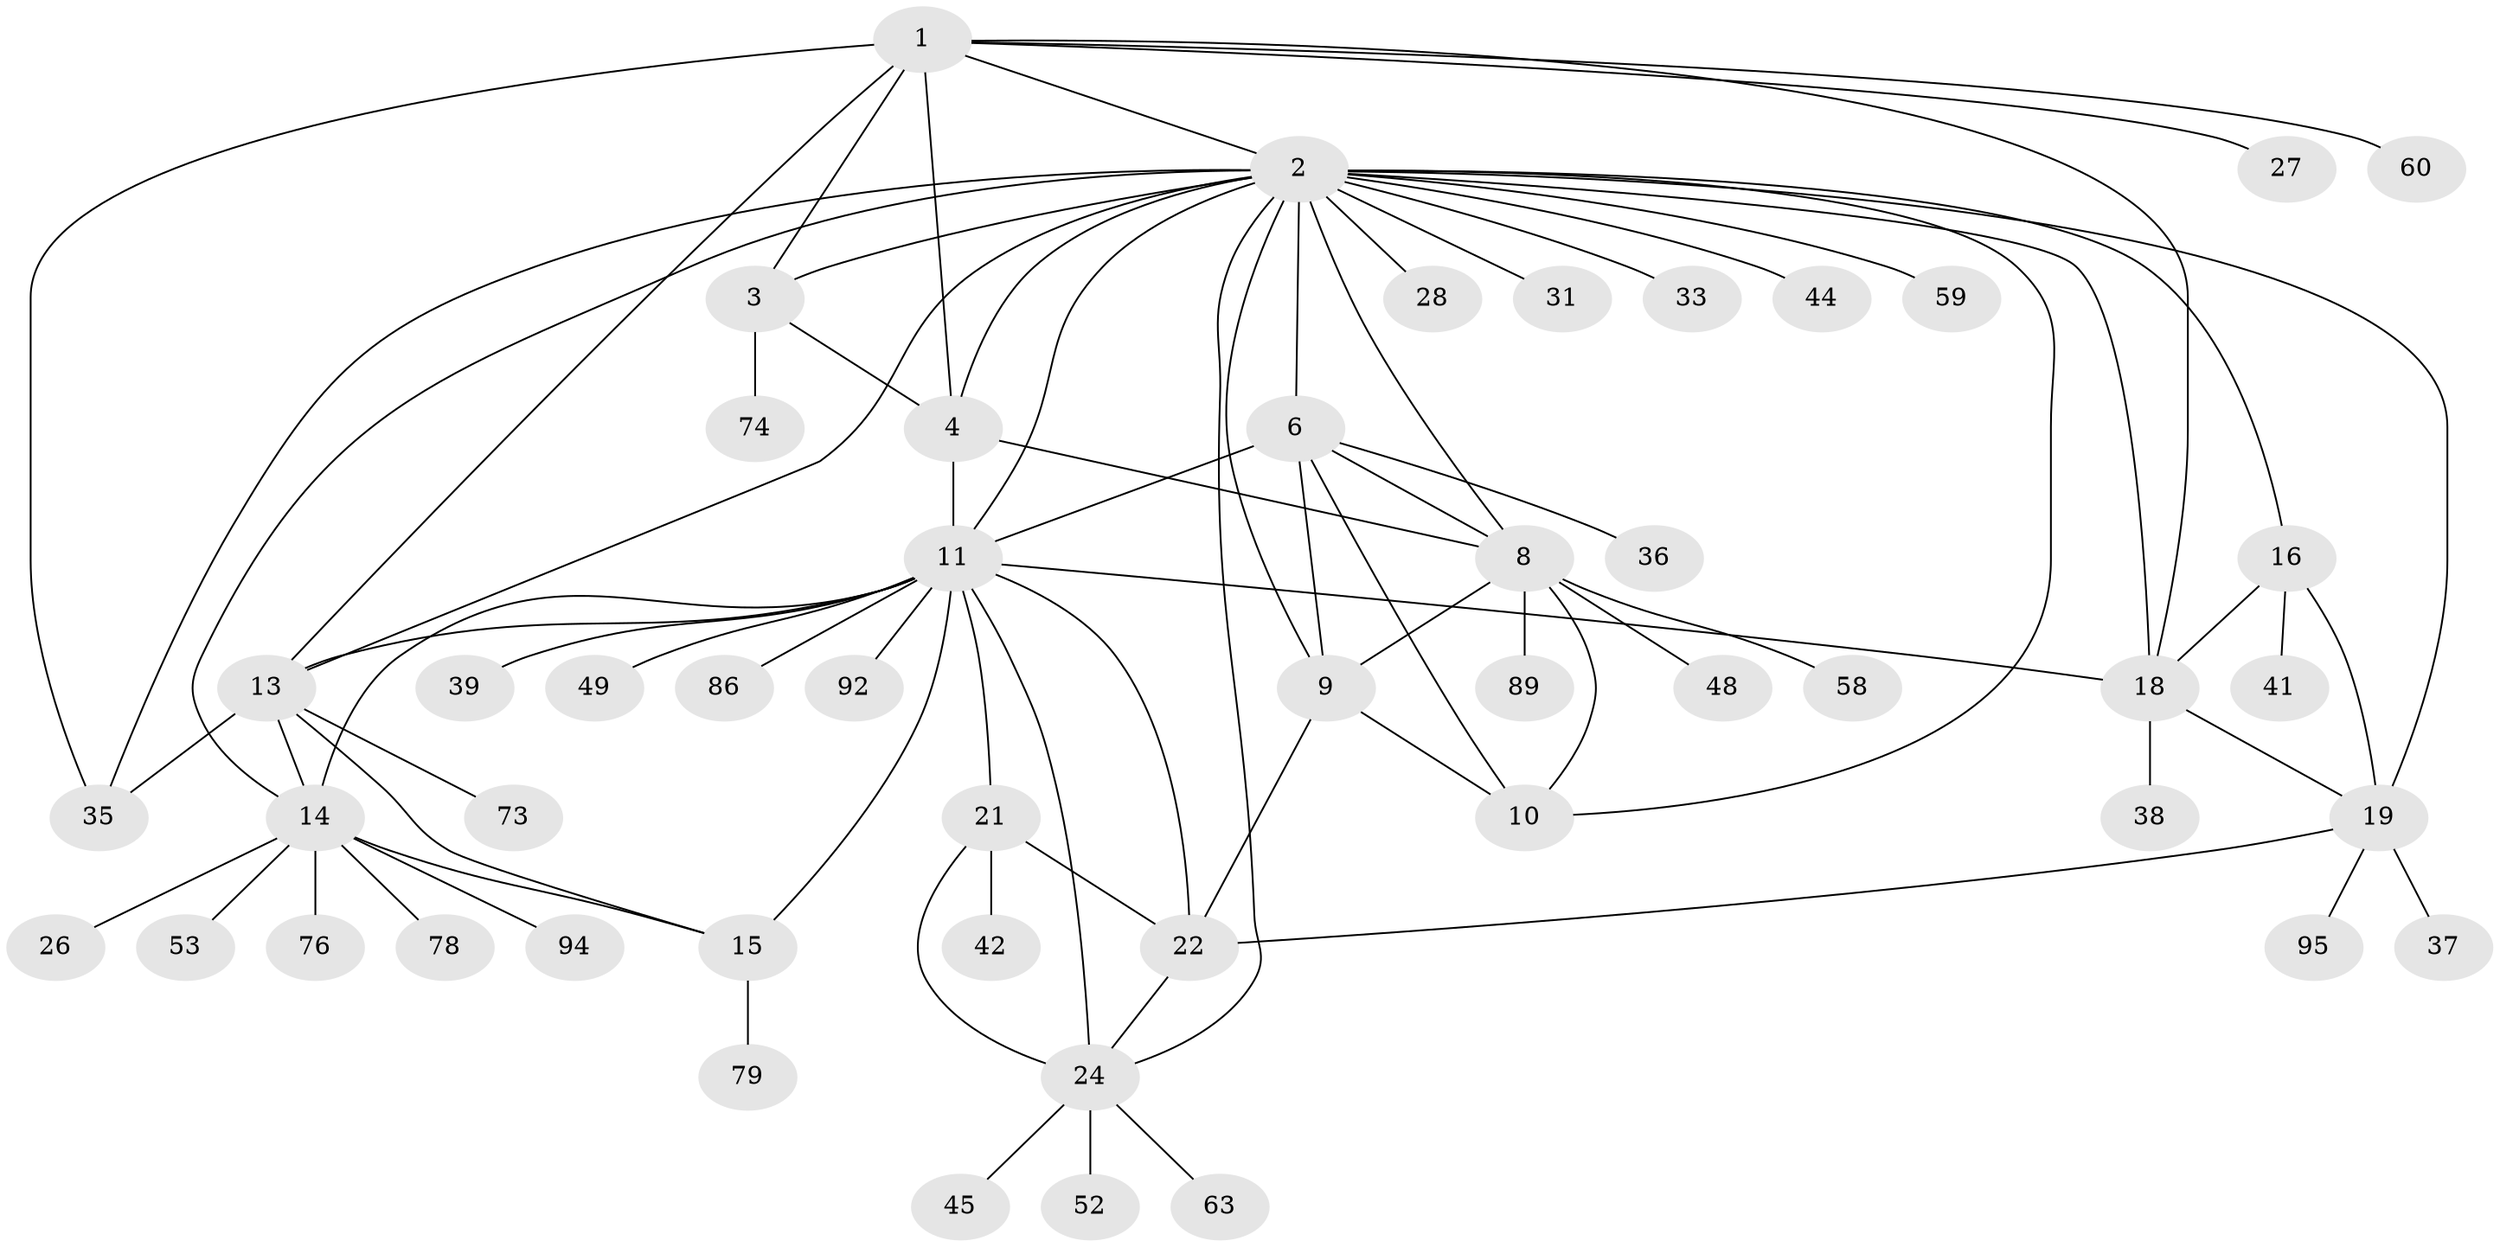 // original degree distribution, {9: 0.03, 17: 0.01, 4: 0.02, 7: 0.06, 5: 0.05, 8: 0.05, 11: 0.02, 10: 0.01, 6: 0.01, 2: 0.13, 1: 0.6, 3: 0.01}
// Generated by graph-tools (version 1.1) at 2025/16/03/09/25 04:16:09]
// undirected, 50 vertices, 80 edges
graph export_dot {
graph [start="1"]
  node [color=gray90,style=filled];
  1;
  2 [super="+7+30+34+83+90+98+64+40"];
  3 [super="+5"];
  4 [super="+65+66"];
  6 [super="+56+100+43"];
  8;
  9;
  10 [super="+93+84+85"];
  11 [super="+54+62+12"];
  13 [super="+32"];
  14;
  15;
  16 [super="+17"];
  18 [super="+29"];
  19;
  21 [super="+46+23"];
  22 [super="+81"];
  24 [super="+87+70+71"];
  26 [super="+55"];
  27;
  28;
  31;
  33;
  35 [super="+68+47"];
  36;
  37 [super="+50"];
  38 [super="+97"];
  39;
  41;
  42;
  44;
  45;
  48;
  49;
  52;
  53;
  58;
  59;
  60;
  63;
  73;
  74 [super="+96"];
  76;
  78;
  79;
  86 [super="+91"];
  89;
  92;
  94;
  95;
  1 -- 2;
  1 -- 3 [weight=2];
  1 -- 4;
  1 -- 18;
  1 -- 27;
  1 -- 60;
  1 -- 35;
  1 -- 13;
  2 -- 3 [weight=2];
  2 -- 4;
  2 -- 24;
  2 -- 28;
  2 -- 31;
  2 -- 33;
  2 -- 59;
  2 -- 35;
  2 -- 6;
  2 -- 8;
  2 -- 9;
  2 -- 10;
  2 -- 44;
  2 -- 13;
  2 -- 14;
  2 -- 16 [weight=2];
  2 -- 18;
  2 -- 19;
  2 -- 11;
  3 -- 4 [weight=2];
  3 -- 74;
  4 -- 8;
  4 -- 11;
  6 -- 8;
  6 -- 9;
  6 -- 10;
  6 -- 36;
  6 -- 11;
  8 -- 9;
  8 -- 10;
  8 -- 48;
  8 -- 58;
  8 -- 89;
  9 -- 10;
  9 -- 22;
  11 -- 13 [weight=2];
  11 -- 14 [weight=2];
  11 -- 15 [weight=2];
  11 -- 39;
  11 -- 49;
  11 -- 18;
  11 -- 21 [weight=2];
  11 -- 86;
  11 -- 22;
  11 -- 24;
  11 -- 92;
  13 -- 14;
  13 -- 15;
  13 -- 35;
  13 -- 73;
  14 -- 15;
  14 -- 26;
  14 -- 53;
  14 -- 76;
  14 -- 78;
  14 -- 94;
  15 -- 79;
  16 -- 18 [weight=2];
  16 -- 19 [weight=2];
  16 -- 41;
  18 -- 19;
  18 -- 38;
  19 -- 37;
  19 -- 95;
  19 -- 22;
  21 -- 22 [weight=2];
  21 -- 24 [weight=2];
  21 -- 42;
  22 -- 24;
  24 -- 45;
  24 -- 52;
  24 -- 63;
}
